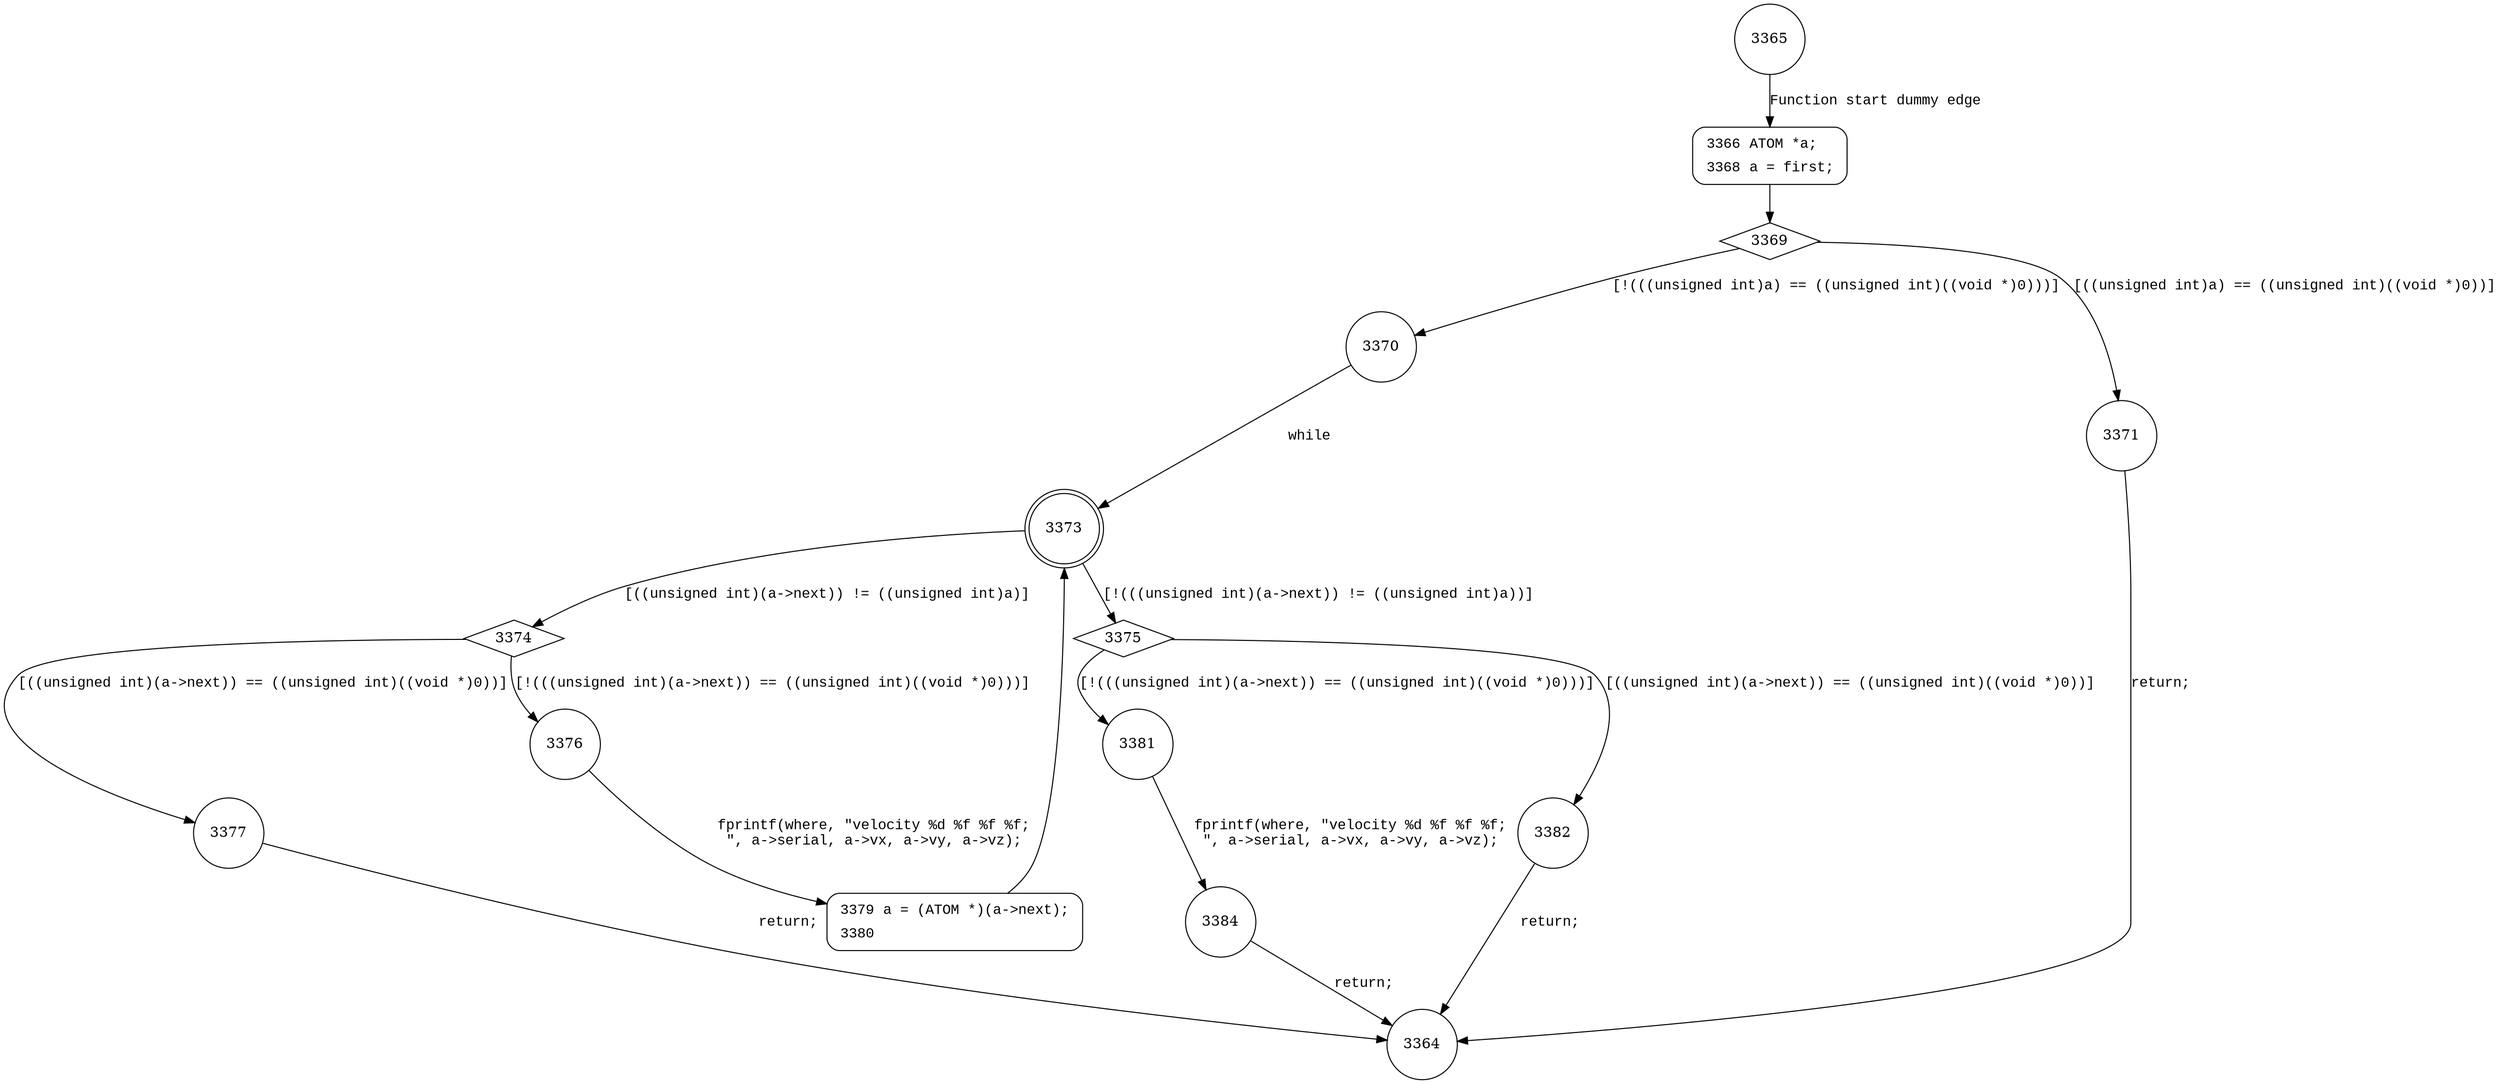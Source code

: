 digraph dump_velocity {
3365 [shape="circle"]
3366 [shape="circle"]
3369 [shape="diamond"]
3370 [shape="circle"]
3371 [shape="circle"]
3373 [shape="doublecircle"]
3375 [shape="diamond"]
3374 [shape="diamond"]
3376 [shape="circle"]
3377 [shape="circle"]
3379 [shape="circle"]
3381 [shape="circle"]
3382 [shape="circle"]
3384 [shape="circle"]
3364 [shape="circle"]
3366 [style="filled,bold" penwidth="1" fillcolor="white" fontname="Courier New" shape="Mrecord" label=<<table border="0" cellborder="0" cellpadding="3" bgcolor="white"><tr><td align="right">3366</td><td align="left">ATOM *a;</td></tr><tr><td align="right">3368</td><td align="left">a = first;</td></tr></table>>]
3366 -> 3369[label=""]
3379 [style="filled,bold" penwidth="1" fillcolor="white" fontname="Courier New" shape="Mrecord" label=<<table border="0" cellborder="0" cellpadding="3" bgcolor="white"><tr><td align="right">3379</td><td align="left">a = (ATOM *)(a-&gt;next);</td></tr><tr><td align="right">3380</td><td align="left"></td></tr></table>>]
3379 -> 3373[label=""]
3365 -> 3366 [label="Function start dummy edge" fontname="Courier New"]
3369 -> 3370 [label="[!(((unsigned int)a) == ((unsigned int)((void *)0)))]" fontname="Courier New"]
3369 -> 3371 [label="[((unsigned int)a) == ((unsigned int)((void *)0))]" fontname="Courier New"]
3370 -> 3373 [label="while" fontname="Courier New"]
3373 -> 3375 [label="[!(((unsigned int)(a->next)) != ((unsigned int)a))]" fontname="Courier New"]
3373 -> 3374 [label="[((unsigned int)(a->next)) != ((unsigned int)a)]" fontname="Courier New"]
3374 -> 3376 [label="[!(((unsigned int)(a->next)) == ((unsigned int)((void *)0)))]" fontname="Courier New"]
3374 -> 3377 [label="[((unsigned int)(a->next)) == ((unsigned int)((void *)0))]" fontname="Courier New"]
3376 -> 3379 [label="fprintf(where, \"velocity %d %f %f %f;\n\", a->serial, a->vx, a->vy, a->vz);" fontname="Courier New"]
3375 -> 3381 [label="[!(((unsigned int)(a->next)) == ((unsigned int)((void *)0)))]" fontname="Courier New"]
3375 -> 3382 [label="[((unsigned int)(a->next)) == ((unsigned int)((void *)0))]" fontname="Courier New"]
3381 -> 3384 [label="fprintf(where, \"velocity %d %f %f %f;\n\", a->serial, a->vx, a->vy, a->vz);" fontname="Courier New"]
3371 -> 3364 [label="return;" fontname="Courier New"]
3377 -> 3364 [label="return;" fontname="Courier New"]
3382 -> 3364 [label="return;" fontname="Courier New"]
3384 -> 3364 [label="return;" fontname="Courier New"]
}